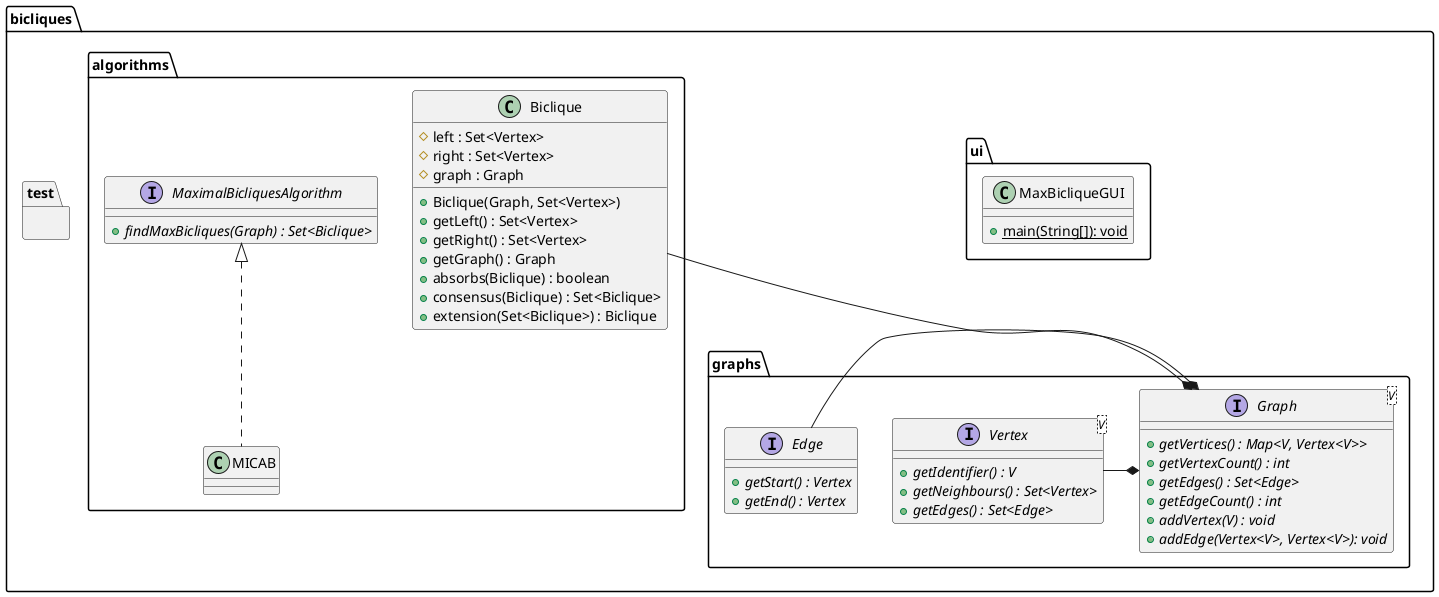 /'
This is our model for the class diagram. Whenever you have any remarks
to make regarding one part of the program or another, just make a
comment windows in here like this.
Sign it with your initials as well. -MI

Please fill in this form so that I don't have to look through the whole thing again.
Responsibilities:
- Tests:
- UI: Rolland
- Graphs and Bicliques:

Algorithms:
MI:
RK:
HS:

I cleared the logs of discussion to reduce clutter. Don't leave long messages in the diagram unless essential. -MI



'/

@startuml

package bicliques {

' The graph section
package bicliques.graphs {

  'Let's stick to naming the vertexes. We don't care about the edges that much.
  ' We just need to be able to show which vertice goes where.
  interface Graph<V> {
    {method}{abstract} + getVertices() : Map<V, Vertex<V>>
    {method}{abstract} + getVertexCount() : int
    {method}{abstract} + getEdges() : Set<Edge>
    {method}{abstract} + getEdgeCount() : int
    {method}{abstract} + addVertex(V) : void
    {method}{abstract} + addEdge(Vertex<V>, Vertex<V>): void
    }


  interface Vertex<V> {
    {method}{abstract} + getIdentifier() : V
    {method}{abstract} + getNeighbours() : Set<Vertex>
    {method}{abstract} + getEdges() : Set<Edge>
  }
  
  interface Edge {
    {method}{abstract} + getStart() : Vertex
    {method}{abstract} + getEnd() : Vertex
  }

  Vertex -* Graph
  Edge -* Graph

  ' as far as the graph implementation goes, it's on whoever one of us takes on it. As long as it sticks
  ' to this interfaces it's fine.
}


' The UI section
package bicliques.ui {

/'
For the UI part I say we need to come up with something, that can read in
the text files (I don't want to be copying and pasting stuff in the windows
every time I use it). - MI.

So do I. In my suggested screenshot of a possible UI the menu would provide
- Input: load (from file) or from input in window
- Output: save (to file)
- Algorithm: choose between several implemented ones
- Help: Description of algorithms and the common "About".
-RK
'/

  class MaxBicliqueGUI {
    {method}{static} + main(String[]): void
  }
}

' The algorithms section
package bicliques.algorithms {

  class Biclique {
    {field} # left : Set<Vertex>
    {field} # right : Set<Vertex>
    {field} # graph : Graph
    ' We really need just one. We assume that it spans the whole graph and we know the graph.
	{method} + Biclique(Graph, Set<Vertex>)
    ' no need to keep the mapping here since we can always ask the Graph
    {method} + getLeft() : Set<Vertex>
    {method} + getRight() : Set<Vertex>
    {method} + getGraph() : Graph
    {method} + absorbs(Biclique) : boolean
    {method} + consensus(Biclique) : Set<Biclique>
     ' not completely sure about this one
	{method} + extension(Set<Biclique>) : Biclique
  }

  Biclique --* Graph

  interface MaximalBicliquesAlgorithm {
    {method}{abstract} + findMaxBicliques(Graph) : Set<Biclique>
  }

  /'
  MICA algorithm improved for bipartite graphs. -RK
  '/
  class MICAB {
  }
  
  MaximalBicliquesAlgorithm <|.. MICAB
  
}

package bicliques.test {

/'
The testing that we will need. I say we use junit 4 or 5
to make it more streamlined. -MI
I agree. -RK
I agree. -HS
'/

}

}

@enduml
